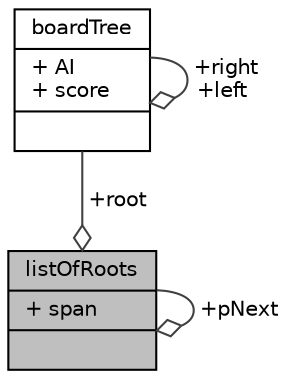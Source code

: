 digraph "listOfRoots"
{
  edge [fontname="Helvetica",fontsize="10",labelfontname="Helvetica",labelfontsize="10"];
  node [fontname="Helvetica",fontsize="10",shape=record];
  Node1 [label="{listOfRoots\n|+ span\l|}",height=0.2,width=0.4,color="black", fillcolor="grey75", style="filled", fontcolor="black"];
  Node2 -> Node1 [color="grey25",fontsize="10",style="solid",label=" +root" ,arrowhead="odiamond",fontname="Helvetica"];
  Node2 [label="{boardTree\n|+ AI\l+ score\l|}",height=0.2,width=0.4,color="black", fillcolor="white", style="filled",URL="$structboardTree.html"];
  Node2 -> Node2 [color="grey25",fontsize="10",style="solid",label=" +right\n+left" ,arrowhead="odiamond",fontname="Helvetica"];
  Node1 -> Node1 [color="grey25",fontsize="10",style="solid",label=" +pNext" ,arrowhead="odiamond",fontname="Helvetica"];
}
